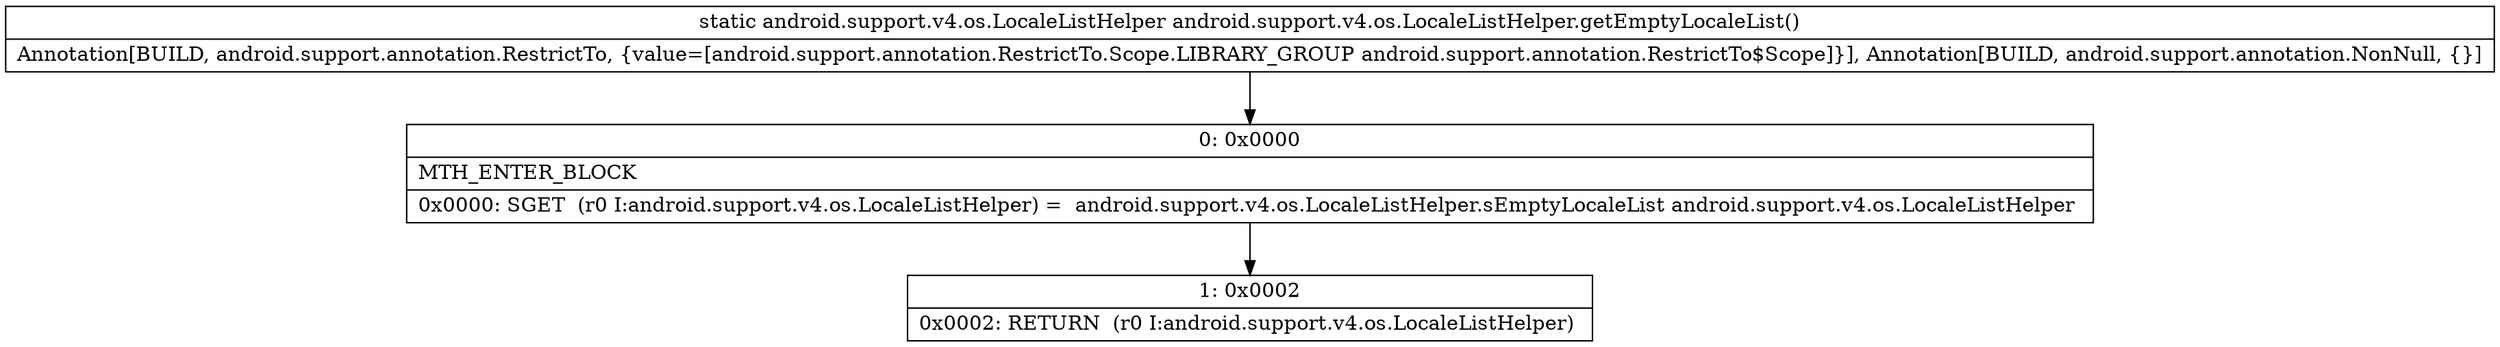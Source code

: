 digraph "CFG forandroid.support.v4.os.LocaleListHelper.getEmptyLocaleList()Landroid\/support\/v4\/os\/LocaleListHelper;" {
Node_0 [shape=record,label="{0\:\ 0x0000|MTH_ENTER_BLOCK\l|0x0000: SGET  (r0 I:android.support.v4.os.LocaleListHelper) =  android.support.v4.os.LocaleListHelper.sEmptyLocaleList android.support.v4.os.LocaleListHelper \l}"];
Node_1 [shape=record,label="{1\:\ 0x0002|0x0002: RETURN  (r0 I:android.support.v4.os.LocaleListHelper) \l}"];
MethodNode[shape=record,label="{static android.support.v4.os.LocaleListHelper android.support.v4.os.LocaleListHelper.getEmptyLocaleList()  | Annotation[BUILD, android.support.annotation.RestrictTo, \{value=[android.support.annotation.RestrictTo.Scope.LIBRARY_GROUP android.support.annotation.RestrictTo$Scope]\}], Annotation[BUILD, android.support.annotation.NonNull, \{\}]\l}"];
MethodNode -> Node_0;
Node_0 -> Node_1;
}

